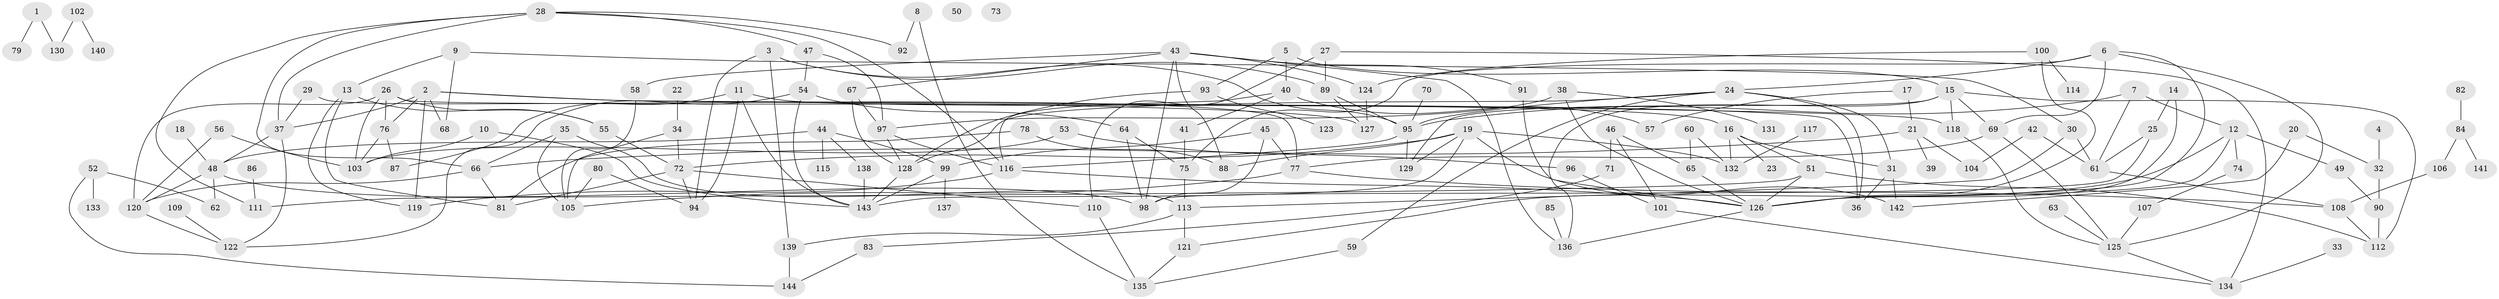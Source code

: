 // coarse degree distribution, {1: 0.2631578947368421, 5: 0.08771929824561403, 2: 0.22807017543859648, 3: 0.10526315789473684, 0: 0.03508771929824561, 6: 0.07017543859649122, 4: 0.12280701754385964, 12: 0.03508771929824561, 7: 0.017543859649122806, 9: 0.017543859649122806, 20: 0.017543859649122806}
// Generated by graph-tools (version 1.1) at 2025/42/03/04/25 21:42:54]
// undirected, 144 vertices, 224 edges
graph export_dot {
graph [start="1"]
  node [color=gray90,style=filled];
  1;
  2;
  3;
  4;
  5;
  6;
  7;
  8;
  9;
  10;
  11;
  12;
  13;
  14;
  15;
  16;
  17;
  18;
  19;
  20;
  21;
  22;
  23;
  24;
  25;
  26;
  27;
  28;
  29;
  30;
  31;
  32;
  33;
  34;
  35;
  36;
  37;
  38;
  39;
  40;
  41;
  42;
  43;
  44;
  45;
  46;
  47;
  48;
  49;
  50;
  51;
  52;
  53;
  54;
  55;
  56;
  57;
  58;
  59;
  60;
  61;
  62;
  63;
  64;
  65;
  66;
  67;
  68;
  69;
  70;
  71;
  72;
  73;
  74;
  75;
  76;
  77;
  78;
  79;
  80;
  81;
  82;
  83;
  84;
  85;
  86;
  87;
  88;
  89;
  90;
  91;
  92;
  93;
  94;
  95;
  96;
  97;
  98;
  99;
  100;
  101;
  102;
  103;
  104;
  105;
  106;
  107;
  108;
  109;
  110;
  111;
  112;
  113;
  114;
  115;
  116;
  117;
  118;
  119;
  120;
  121;
  122;
  123;
  124;
  125;
  126;
  127;
  128;
  129;
  130;
  131;
  132;
  133;
  134;
  135;
  136;
  137;
  138;
  139;
  140;
  141;
  142;
  143;
  144;
  1 -- 79;
  1 -- 130;
  2 -- 37;
  2 -- 68;
  2 -- 76;
  2 -- 118;
  2 -- 119;
  2 -- 127;
  3 -- 89;
  3 -- 94;
  3 -- 95;
  3 -- 139;
  4 -- 32;
  5 -- 15;
  5 -- 40;
  5 -- 93;
  6 -- 24;
  6 -- 69;
  6 -- 75;
  6 -- 125;
  6 -- 126;
  7 -- 12;
  7 -- 61;
  7 -- 95;
  8 -- 92;
  8 -- 135;
  9 -- 13;
  9 -- 30;
  9 -- 68;
  10 -- 103;
  10 -- 143;
  11 -- 16;
  11 -- 87;
  11 -- 94;
  11 -- 143;
  12 -- 49;
  12 -- 74;
  12 -- 121;
  12 -- 126;
  13 -- 55;
  13 -- 81;
  13 -- 119;
  14 -- 25;
  14 -- 126;
  15 -- 69;
  15 -- 112;
  15 -- 118;
  15 -- 129;
  15 -- 136;
  16 -- 23;
  16 -- 31;
  16 -- 51;
  16 -- 132;
  17 -- 21;
  17 -- 57;
  18 -- 48;
  19 -- 72;
  19 -- 88;
  19 -- 129;
  19 -- 132;
  19 -- 142;
  19 -- 143;
  20 -- 32;
  20 -- 142;
  21 -- 39;
  21 -- 66;
  21 -- 104;
  22 -- 34;
  24 -- 31;
  24 -- 36;
  24 -- 59;
  24 -- 95;
  24 -- 128;
  25 -- 61;
  25 -- 98;
  26 -- 36;
  26 -- 55;
  26 -- 76;
  26 -- 103;
  26 -- 120;
  27 -- 89;
  27 -- 110;
  27 -- 134;
  28 -- 37;
  28 -- 47;
  28 -- 66;
  28 -- 92;
  28 -- 111;
  28 -- 116;
  29 -- 37;
  29 -- 77;
  30 -- 61;
  30 -- 113;
  31 -- 36;
  31 -- 142;
  32 -- 90;
  33 -- 134;
  34 -- 72;
  34 -- 105;
  35 -- 66;
  35 -- 105;
  35 -- 113;
  37 -- 48;
  37 -- 122;
  38 -- 97;
  38 -- 126;
  38 -- 131;
  40 -- 41;
  40 -- 57;
  40 -- 116;
  41 -- 75;
  42 -- 61;
  42 -- 104;
  43 -- 58;
  43 -- 67;
  43 -- 88;
  43 -- 91;
  43 -- 98;
  43 -- 124;
  43 -- 136;
  44 -- 48;
  44 -- 99;
  44 -- 115;
  44 -- 138;
  45 -- 77;
  45 -- 98;
  45 -- 99;
  46 -- 65;
  46 -- 71;
  46 -- 101;
  47 -- 54;
  47 -- 97;
  48 -- 62;
  48 -- 98;
  48 -- 120;
  49 -- 90;
  51 -- 111;
  51 -- 112;
  51 -- 126;
  52 -- 62;
  52 -- 133;
  52 -- 144;
  53 -- 96;
  53 -- 103;
  54 -- 64;
  54 -- 122;
  54 -- 143;
  55 -- 72;
  56 -- 103;
  56 -- 120;
  58 -- 105;
  59 -- 135;
  60 -- 65;
  60 -- 132;
  61 -- 108;
  63 -- 125;
  64 -- 75;
  64 -- 98;
  65 -- 126;
  66 -- 81;
  66 -- 120;
  67 -- 97;
  67 -- 128;
  69 -- 77;
  69 -- 125;
  70 -- 95;
  71 -- 83;
  72 -- 81;
  72 -- 94;
  72 -- 110;
  74 -- 107;
  75 -- 113;
  76 -- 87;
  76 -- 103;
  77 -- 105;
  77 -- 108;
  78 -- 81;
  78 -- 88;
  80 -- 94;
  80 -- 105;
  82 -- 84;
  83 -- 144;
  84 -- 106;
  84 -- 141;
  85 -- 136;
  86 -- 111;
  89 -- 95;
  89 -- 127;
  90 -- 112;
  91 -- 126;
  93 -- 123;
  93 -- 128;
  95 -- 116;
  95 -- 129;
  96 -- 101;
  97 -- 116;
  97 -- 128;
  99 -- 137;
  99 -- 143;
  100 -- 114;
  100 -- 124;
  100 -- 126;
  101 -- 134;
  102 -- 130;
  102 -- 140;
  106 -- 108;
  107 -- 125;
  108 -- 112;
  109 -- 122;
  110 -- 135;
  113 -- 121;
  113 -- 139;
  116 -- 119;
  116 -- 126;
  117 -- 132;
  118 -- 125;
  120 -- 122;
  121 -- 135;
  124 -- 127;
  125 -- 134;
  126 -- 136;
  128 -- 143;
  138 -- 143;
  139 -- 144;
}
